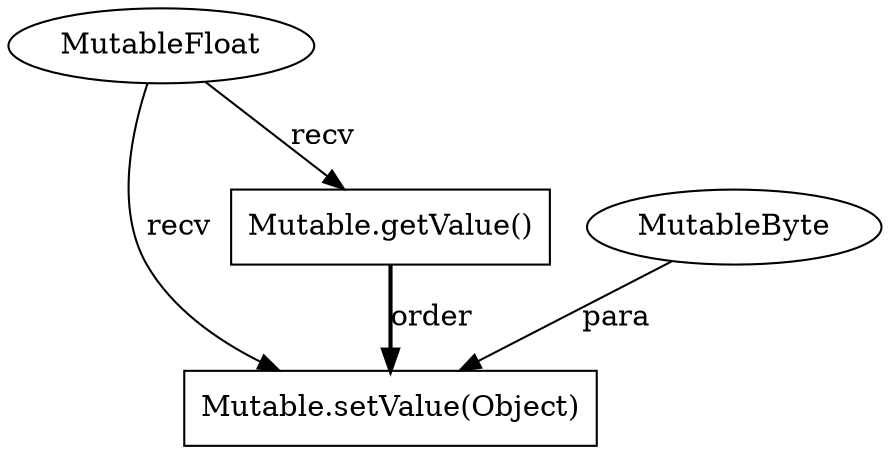 digraph "AUG" {

  1 [ label="Mutable.setValue(Object)" shape="box" ];
  2 [ label="MutableFloat" shape="ellipse" ];
  3 [ label="Mutable.getValue()" shape="box" ];
  4 [ label="MutableByte" shape="ellipse" ];
  4 -> 1 [ label="para" style="solid" ];
  3 -> 1 [ label="order" style="bold" ];
  2 -> 1 [ label="recv" style="solid" ];
  2 -> 3 [ label="recv" style="solid" ];
}

